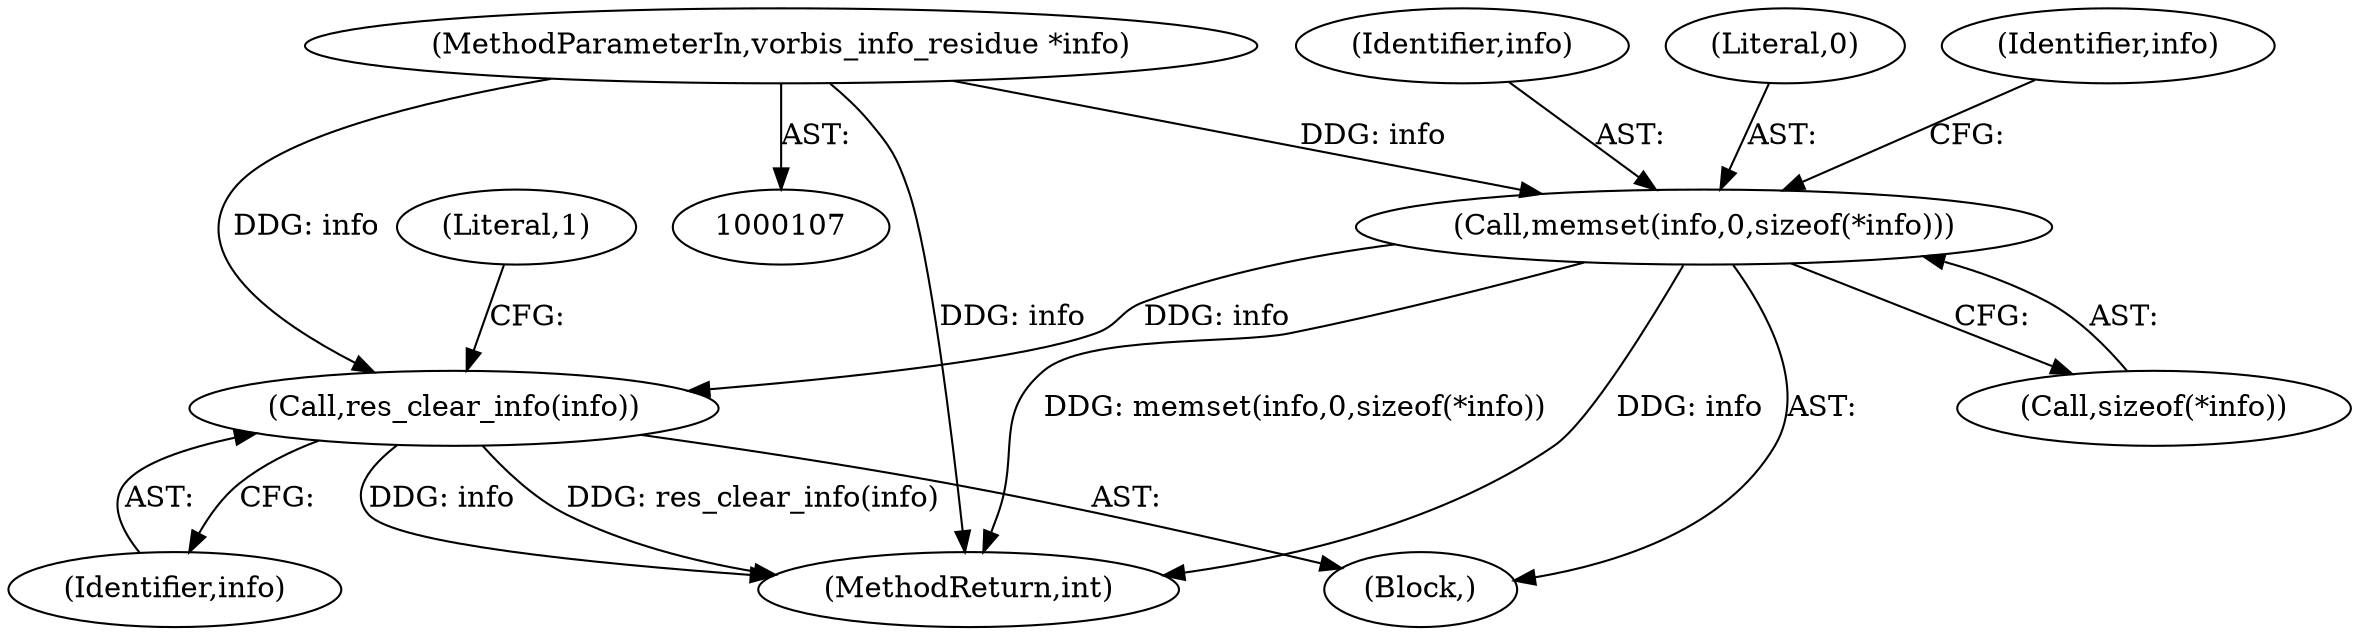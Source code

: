 digraph "0_Android_eeb4e45d5683f88488c083ecf142dc89bc3f0b47_9@API" {
"1000122" [label="(Call,memset(info,0,sizeof(*info)))"];
"1000108" [label="(MethodParameterIn,vorbis_info_residue *info)"];
"1000396" [label="(Call,res_clear_info(info))"];
"1000108" [label="(MethodParameterIn,vorbis_info_residue *info)"];
"1000124" [label="(Literal,0)"];
"1000400" [label="(MethodReturn,int)"];
"1000111" [label="(Block,)"];
"1000396" [label="(Call,res_clear_info(info))"];
"1000125" [label="(Call,sizeof(*info))"];
"1000130" [label="(Identifier,info)"];
"1000397" [label="(Identifier,info)"];
"1000399" [label="(Literal,1)"];
"1000122" [label="(Call,memset(info,0,sizeof(*info)))"];
"1000123" [label="(Identifier,info)"];
"1000122" -> "1000111"  [label="AST: "];
"1000122" -> "1000125"  [label="CFG: "];
"1000123" -> "1000122"  [label="AST: "];
"1000124" -> "1000122"  [label="AST: "];
"1000125" -> "1000122"  [label="AST: "];
"1000130" -> "1000122"  [label="CFG: "];
"1000122" -> "1000400"  [label="DDG: info"];
"1000122" -> "1000400"  [label="DDG: memset(info,0,sizeof(*info))"];
"1000108" -> "1000122"  [label="DDG: info"];
"1000122" -> "1000396"  [label="DDG: info"];
"1000108" -> "1000107"  [label="AST: "];
"1000108" -> "1000400"  [label="DDG: info"];
"1000108" -> "1000396"  [label="DDG: info"];
"1000396" -> "1000111"  [label="AST: "];
"1000396" -> "1000397"  [label="CFG: "];
"1000397" -> "1000396"  [label="AST: "];
"1000399" -> "1000396"  [label="CFG: "];
"1000396" -> "1000400"  [label="DDG: res_clear_info(info)"];
"1000396" -> "1000400"  [label="DDG: info"];
}
